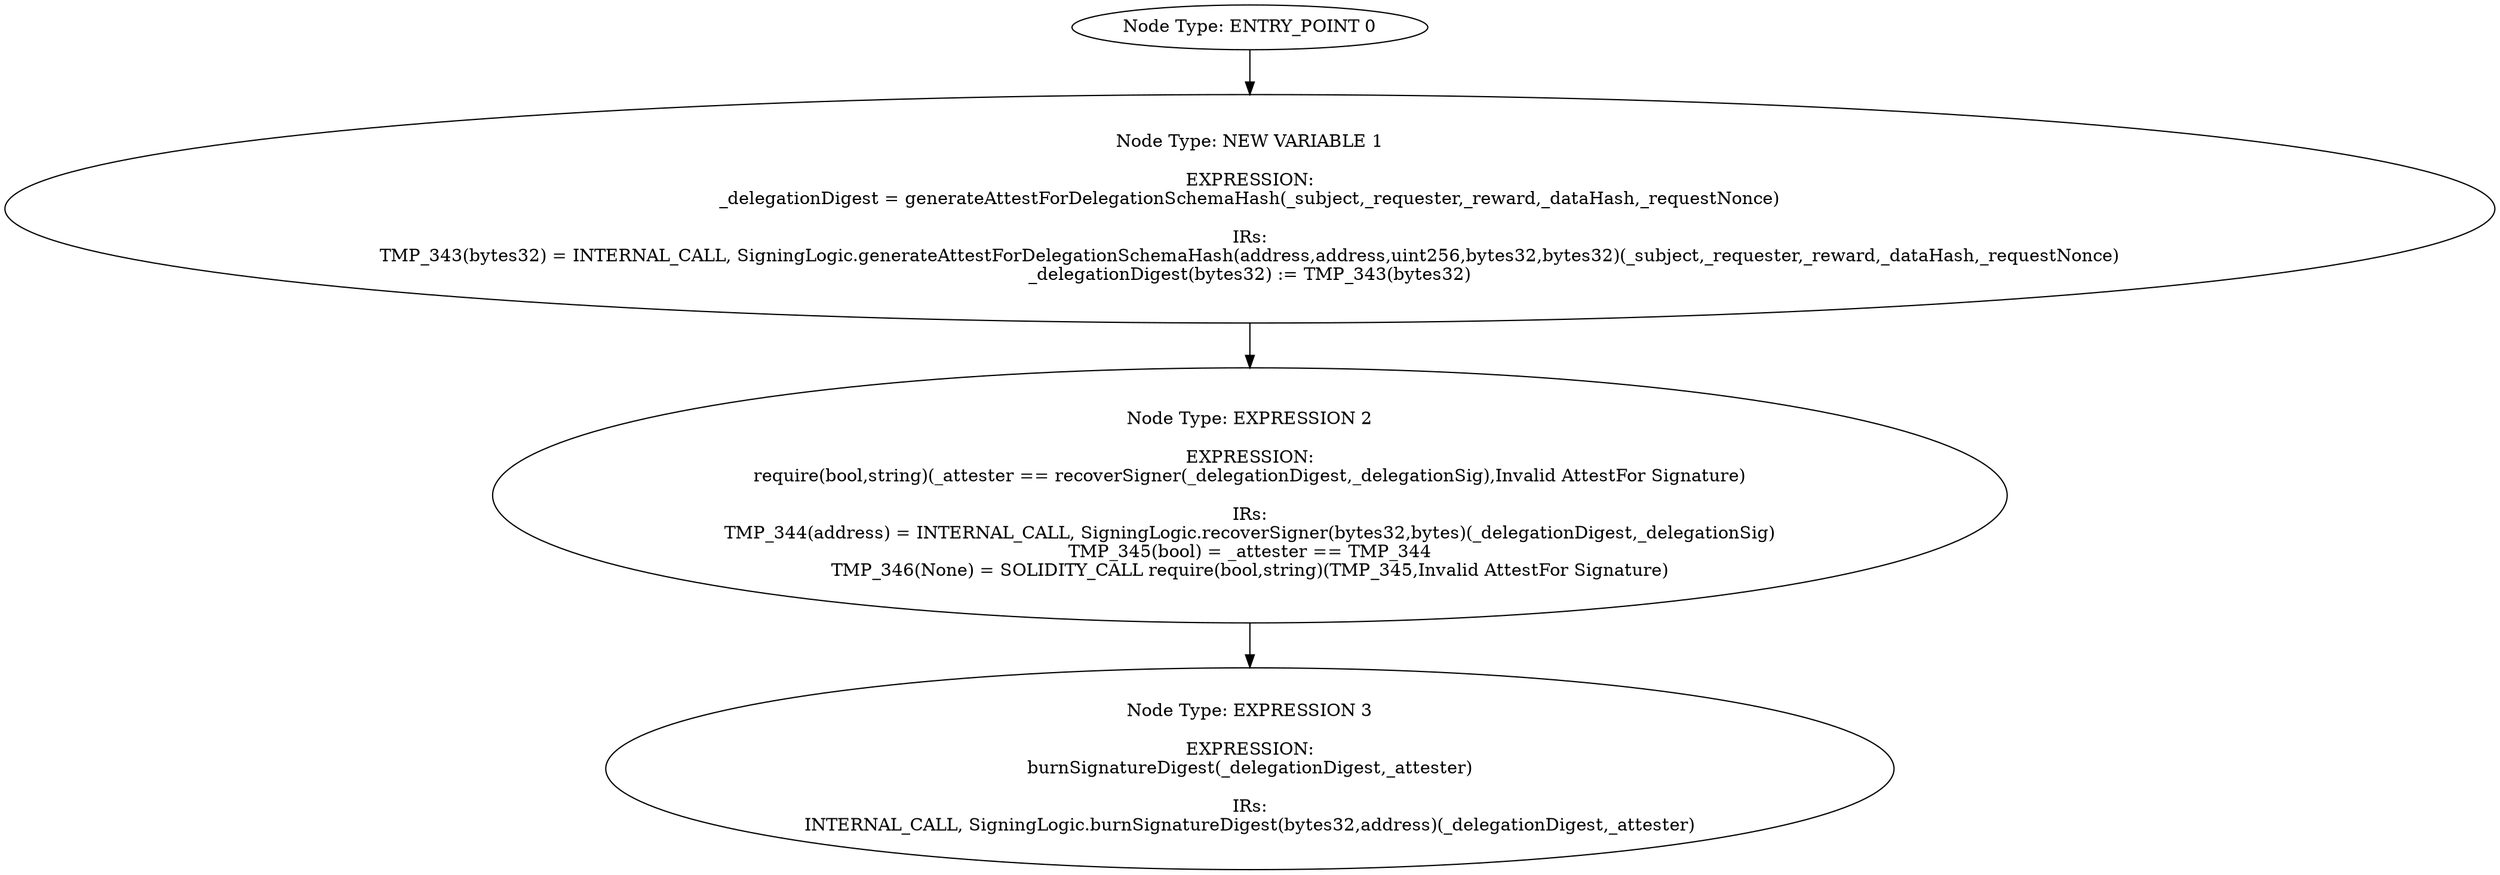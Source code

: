 digraph{
0[label="Node Type: ENTRY_POINT 0
"];
0->1;
1[label="Node Type: NEW VARIABLE 1

EXPRESSION:
_delegationDigest = generateAttestForDelegationSchemaHash(_subject,_requester,_reward,_dataHash,_requestNonce)

IRs:
TMP_343(bytes32) = INTERNAL_CALL, SigningLogic.generateAttestForDelegationSchemaHash(address,address,uint256,bytes32,bytes32)(_subject,_requester,_reward,_dataHash,_requestNonce)
_delegationDigest(bytes32) := TMP_343(bytes32)"];
1->2;
2[label="Node Type: EXPRESSION 2

EXPRESSION:
require(bool,string)(_attester == recoverSigner(_delegationDigest,_delegationSig),Invalid AttestFor Signature)

IRs:
TMP_344(address) = INTERNAL_CALL, SigningLogic.recoverSigner(bytes32,bytes)(_delegationDigest,_delegationSig)
TMP_345(bool) = _attester == TMP_344
TMP_346(None) = SOLIDITY_CALL require(bool,string)(TMP_345,Invalid AttestFor Signature)"];
2->3;
3[label="Node Type: EXPRESSION 3

EXPRESSION:
burnSignatureDigest(_delegationDigest,_attester)

IRs:
INTERNAL_CALL, SigningLogic.burnSignatureDigest(bytes32,address)(_delegationDigest,_attester)"];
}
